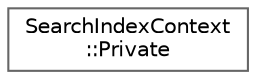 digraph "Graphical Class Hierarchy"
{
 // INTERACTIVE_SVG=YES
 // LATEX_PDF_SIZE
  bgcolor="transparent";
  edge [fontname=Helvetica,fontsize=10,labelfontname=Helvetica,labelfontsize=10];
  node [fontname=Helvetica,fontsize=10,shape=box,height=0.2,width=0.4];
  rankdir="LR";
  Node0 [label="SearchIndexContext\l::Private",height=0.2,width=0.4,color="grey40", fillcolor="white", style="filled",URL="$db/d5d/class_search_index_context_1_1_private.html",tooltip=" "];
}
